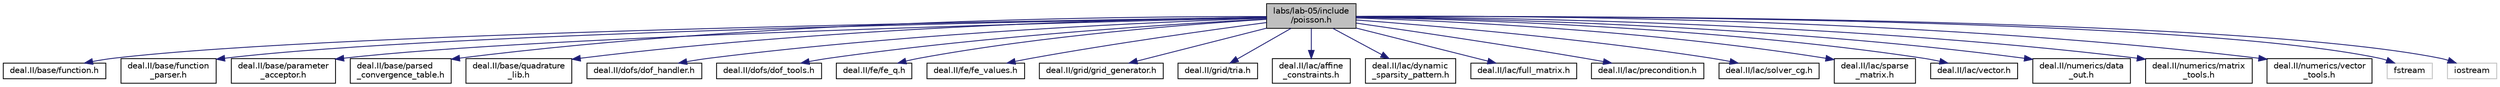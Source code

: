 digraph "labs/lab-05/include/poisson.h"
{
 // LATEX_PDF_SIZE
  bgcolor="transparent";
  edge [fontname="Helvetica",fontsize="10",labelfontname="Helvetica",labelfontsize="10"];
  node [fontname="Helvetica",fontsize="10",shape=record];
  Node1 [label="labs/lab-05/include\l/poisson.h",height=0.2,width=0.4,color="black", fillcolor="grey75", style="filled", fontcolor="black",tooltip=" "];
  Node1 -> Node2 [color="midnightblue",fontsize="10",style="solid",fontname="Helvetica"];
  Node2 [label="deal.II/base/function.h",height=0.2,width=0.4,color="black",URL="/__w/fem-with-dealii-2022/fem-with-dealii-2022/deal.tag$function_8h.html.html",tooltip=" "];
  Node1 -> Node3 [color="midnightblue",fontsize="10",style="solid",fontname="Helvetica"];
  Node3 [label="deal.II/base/function\l_parser.h",height=0.2,width=0.4,color="black",URL="/__w/fem-with-dealii-2022/fem-with-dealii-2022/deal.tag$function__parser_8h.html.html",tooltip=" "];
  Node1 -> Node4 [color="midnightblue",fontsize="10",style="solid",fontname="Helvetica"];
  Node4 [label="deal.II/base/parameter\l_acceptor.h",height=0.2,width=0.4,color="black",URL="/__w/fem-with-dealii-2022/fem-with-dealii-2022/deal.tag$parameter__acceptor_8h.html.html",tooltip=" "];
  Node1 -> Node5 [color="midnightblue",fontsize="10",style="solid",fontname="Helvetica"];
  Node5 [label="deal.II/base/parsed\l_convergence_table.h",height=0.2,width=0.4,color="black",URL="/__w/fem-with-dealii-2022/fem-with-dealii-2022/deal.tag$parsed__convergence__table_8h.html.html",tooltip=" "];
  Node1 -> Node6 [color="midnightblue",fontsize="10",style="solid",fontname="Helvetica"];
  Node6 [label="deal.II/base/quadrature\l_lib.h",height=0.2,width=0.4,color="black",URL="/__w/fem-with-dealii-2022/fem-with-dealii-2022/deal.tag$quadrature__lib_8h.html.html",tooltip=" "];
  Node1 -> Node7 [color="midnightblue",fontsize="10",style="solid",fontname="Helvetica"];
  Node7 [label="deal.II/dofs/dof_handler.h",height=0.2,width=0.4,color="black",URL="/__w/fem-with-dealii-2022/fem-with-dealii-2022/deal.tag$dofs_2dof__handler_8h.html.html",tooltip=" "];
  Node1 -> Node8 [color="midnightblue",fontsize="10",style="solid",fontname="Helvetica"];
  Node8 [label="deal.II/dofs/dof_tools.h",height=0.2,width=0.4,color="black",URL="/__w/fem-with-dealii-2022/fem-with-dealii-2022/deal.tag$dof__tools_8h.html.html",tooltip=" "];
  Node1 -> Node9 [color="midnightblue",fontsize="10",style="solid",fontname="Helvetica"];
  Node9 [label="deal.II/fe/fe_q.h",height=0.2,width=0.4,color="black",URL="/__w/fem-with-dealii-2022/fem-with-dealii-2022/deal.tag$fe__q_8h.html.html",tooltip=" "];
  Node1 -> Node10 [color="midnightblue",fontsize="10",style="solid",fontname="Helvetica"];
  Node10 [label="deal.II/fe/fe_values.h",height=0.2,width=0.4,color="black",URL="/__w/fem-with-dealii-2022/fem-with-dealii-2022/deal.tag$fe_2fe__values_8h.html.html",tooltip=" "];
  Node1 -> Node11 [color="midnightblue",fontsize="10",style="solid",fontname="Helvetica"];
  Node11 [label="deal.II/grid/grid_generator.h",height=0.2,width=0.4,color="black",URL="/__w/fem-with-dealii-2022/fem-with-dealii-2022/deal.tag$grid__generator_8h.html.html",tooltip=" "];
  Node1 -> Node12 [color="midnightblue",fontsize="10",style="solid",fontname="Helvetica"];
  Node12 [label="deal.II/grid/tria.h",height=0.2,width=0.4,color="black",URL="/__w/fem-with-dealii-2022/fem-with-dealii-2022/deal.tag$grid_2tria_8h.html.html",tooltip=" "];
  Node1 -> Node13 [color="midnightblue",fontsize="10",style="solid",fontname="Helvetica"];
  Node13 [label="deal.II/lac/affine\l_constraints.h",height=0.2,width=0.4,color="black",URL="/__w/fem-with-dealii-2022/fem-with-dealii-2022/deal.tag$affine__constraints_8h.html.html",tooltip=" "];
  Node1 -> Node14 [color="midnightblue",fontsize="10",style="solid",fontname="Helvetica"];
  Node14 [label="deal.II/lac/dynamic\l_sparsity_pattern.h",height=0.2,width=0.4,color="black",URL="/__w/fem-with-dealii-2022/fem-with-dealii-2022/deal.tag$dynamic__sparsity__pattern_8h.html.html",tooltip=" "];
  Node1 -> Node15 [color="midnightblue",fontsize="10",style="solid",fontname="Helvetica"];
  Node15 [label="deal.II/lac/full_matrix.h",height=0.2,width=0.4,color="black",URL="/__w/fem-with-dealii-2022/fem-with-dealii-2022/deal.tag$full__matrix_8h.html.html",tooltip=" "];
  Node1 -> Node16 [color="midnightblue",fontsize="10",style="solid",fontname="Helvetica"];
  Node16 [label="deal.II/lac/precondition.h",height=0.2,width=0.4,color="black",URL="/__w/fem-with-dealii-2022/fem-with-dealii-2022/deal.tag$precondition_8h.html.html",tooltip=" "];
  Node1 -> Node17 [color="midnightblue",fontsize="10",style="solid",fontname="Helvetica"];
  Node17 [label="deal.II/lac/solver_cg.h",height=0.2,width=0.4,color="black",URL="/__w/fem-with-dealii-2022/fem-with-dealii-2022/deal.tag$solver__cg_8h.html.html",tooltip=" "];
  Node1 -> Node18 [color="midnightblue",fontsize="10",style="solid",fontname="Helvetica"];
  Node18 [label="deal.II/lac/sparse\l_matrix.h",height=0.2,width=0.4,color="black",URL="/__w/fem-with-dealii-2022/fem-with-dealii-2022/deal.tag$sparse__matrix_8h.html.html",tooltip=" "];
  Node1 -> Node19 [color="midnightblue",fontsize="10",style="solid",fontname="Helvetica"];
  Node19 [label="deal.II/lac/vector.h",height=0.2,width=0.4,color="black",URL="/__w/fem-with-dealii-2022/fem-with-dealii-2022/deal.tag$vector_8h.html.html",tooltip=" "];
  Node1 -> Node20 [color="midnightblue",fontsize="10",style="solid",fontname="Helvetica"];
  Node20 [label="deal.II/numerics/data\l_out.h",height=0.2,width=0.4,color="black",URL="/__w/fem-with-dealii-2022/fem-with-dealii-2022/deal.tag$numerics_2data__out_8h.html.html",tooltip=" "];
  Node1 -> Node21 [color="midnightblue",fontsize="10",style="solid",fontname="Helvetica"];
  Node21 [label="deal.II/numerics/matrix\l_tools.h",height=0.2,width=0.4,color="black",URL="/__w/fem-with-dealii-2022/fem-with-dealii-2022/deal.tag$matrix__tools_8h.html.html",tooltip=" "];
  Node1 -> Node22 [color="midnightblue",fontsize="10",style="solid",fontname="Helvetica"];
  Node22 [label="deal.II/numerics/vector\l_tools.h",height=0.2,width=0.4,color="black",URL="/__w/fem-with-dealii-2022/fem-with-dealii-2022/deal.tag$vector__tools_8h.html.html",tooltip=" "];
  Node1 -> Node23 [color="midnightblue",fontsize="10",style="solid",fontname="Helvetica"];
  Node23 [label="fstream",height=0.2,width=0.4,color="grey75",tooltip=" "];
  Node1 -> Node24 [color="midnightblue",fontsize="10",style="solid",fontname="Helvetica"];
  Node24 [label="iostream",height=0.2,width=0.4,color="grey75",tooltip=" "];
}
